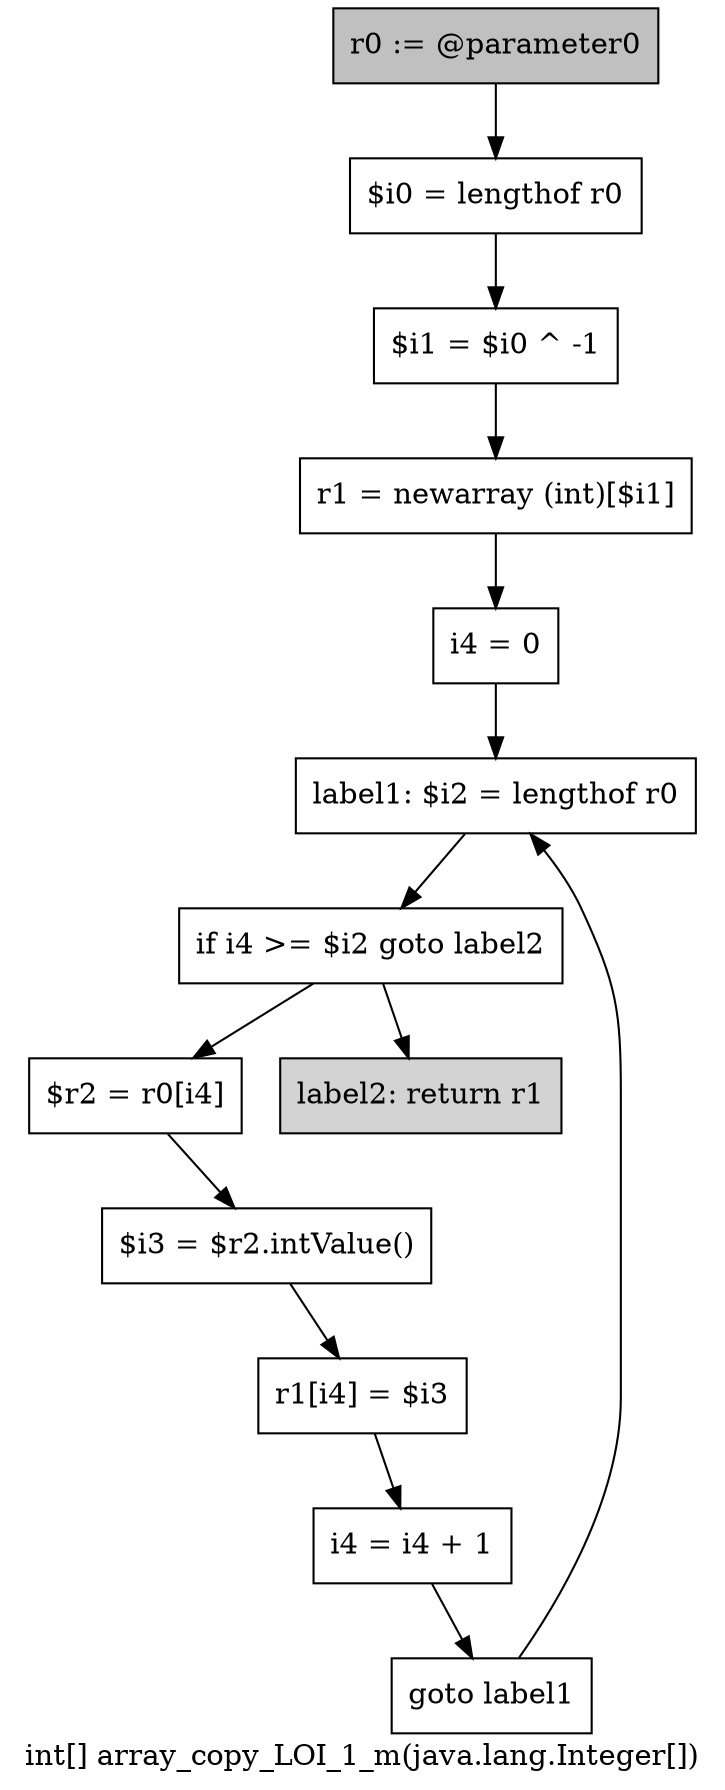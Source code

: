 digraph "int[] array_copy_LOI_1_m(java.lang.Integer[])" {
    label="int[] array_copy_LOI_1_m(java.lang.Integer[])";
    node [shape=box];
    "0" [style=filled,fillcolor=gray,label="r0 := @parameter0",];
    "1" [label="$i0 = lengthof r0",];
    "0"->"1";
    "2" [label="$i1 = $i0 ^ -1",];
    "1"->"2";
    "3" [label="r1 = newarray (int)[$i1]",];
    "2"->"3";
    "4" [label="i4 = 0",];
    "3"->"4";
    "5" [label="label1: $i2 = lengthof r0",];
    "4"->"5";
    "6" [label="if i4 >= $i2 goto label2",];
    "5"->"6";
    "7" [label="$r2 = r0[i4]",];
    "6"->"7";
    "12" [style=filled,fillcolor=lightgray,label="label2: return r1",];
    "6"->"12";
    "8" [label="$i3 = $r2.intValue()",];
    "7"->"8";
    "9" [label="r1[i4] = $i3",];
    "8"->"9";
    "10" [label="i4 = i4 + 1",];
    "9"->"10";
    "11" [label="goto label1",];
    "10"->"11";
    "11"->"5";
}
